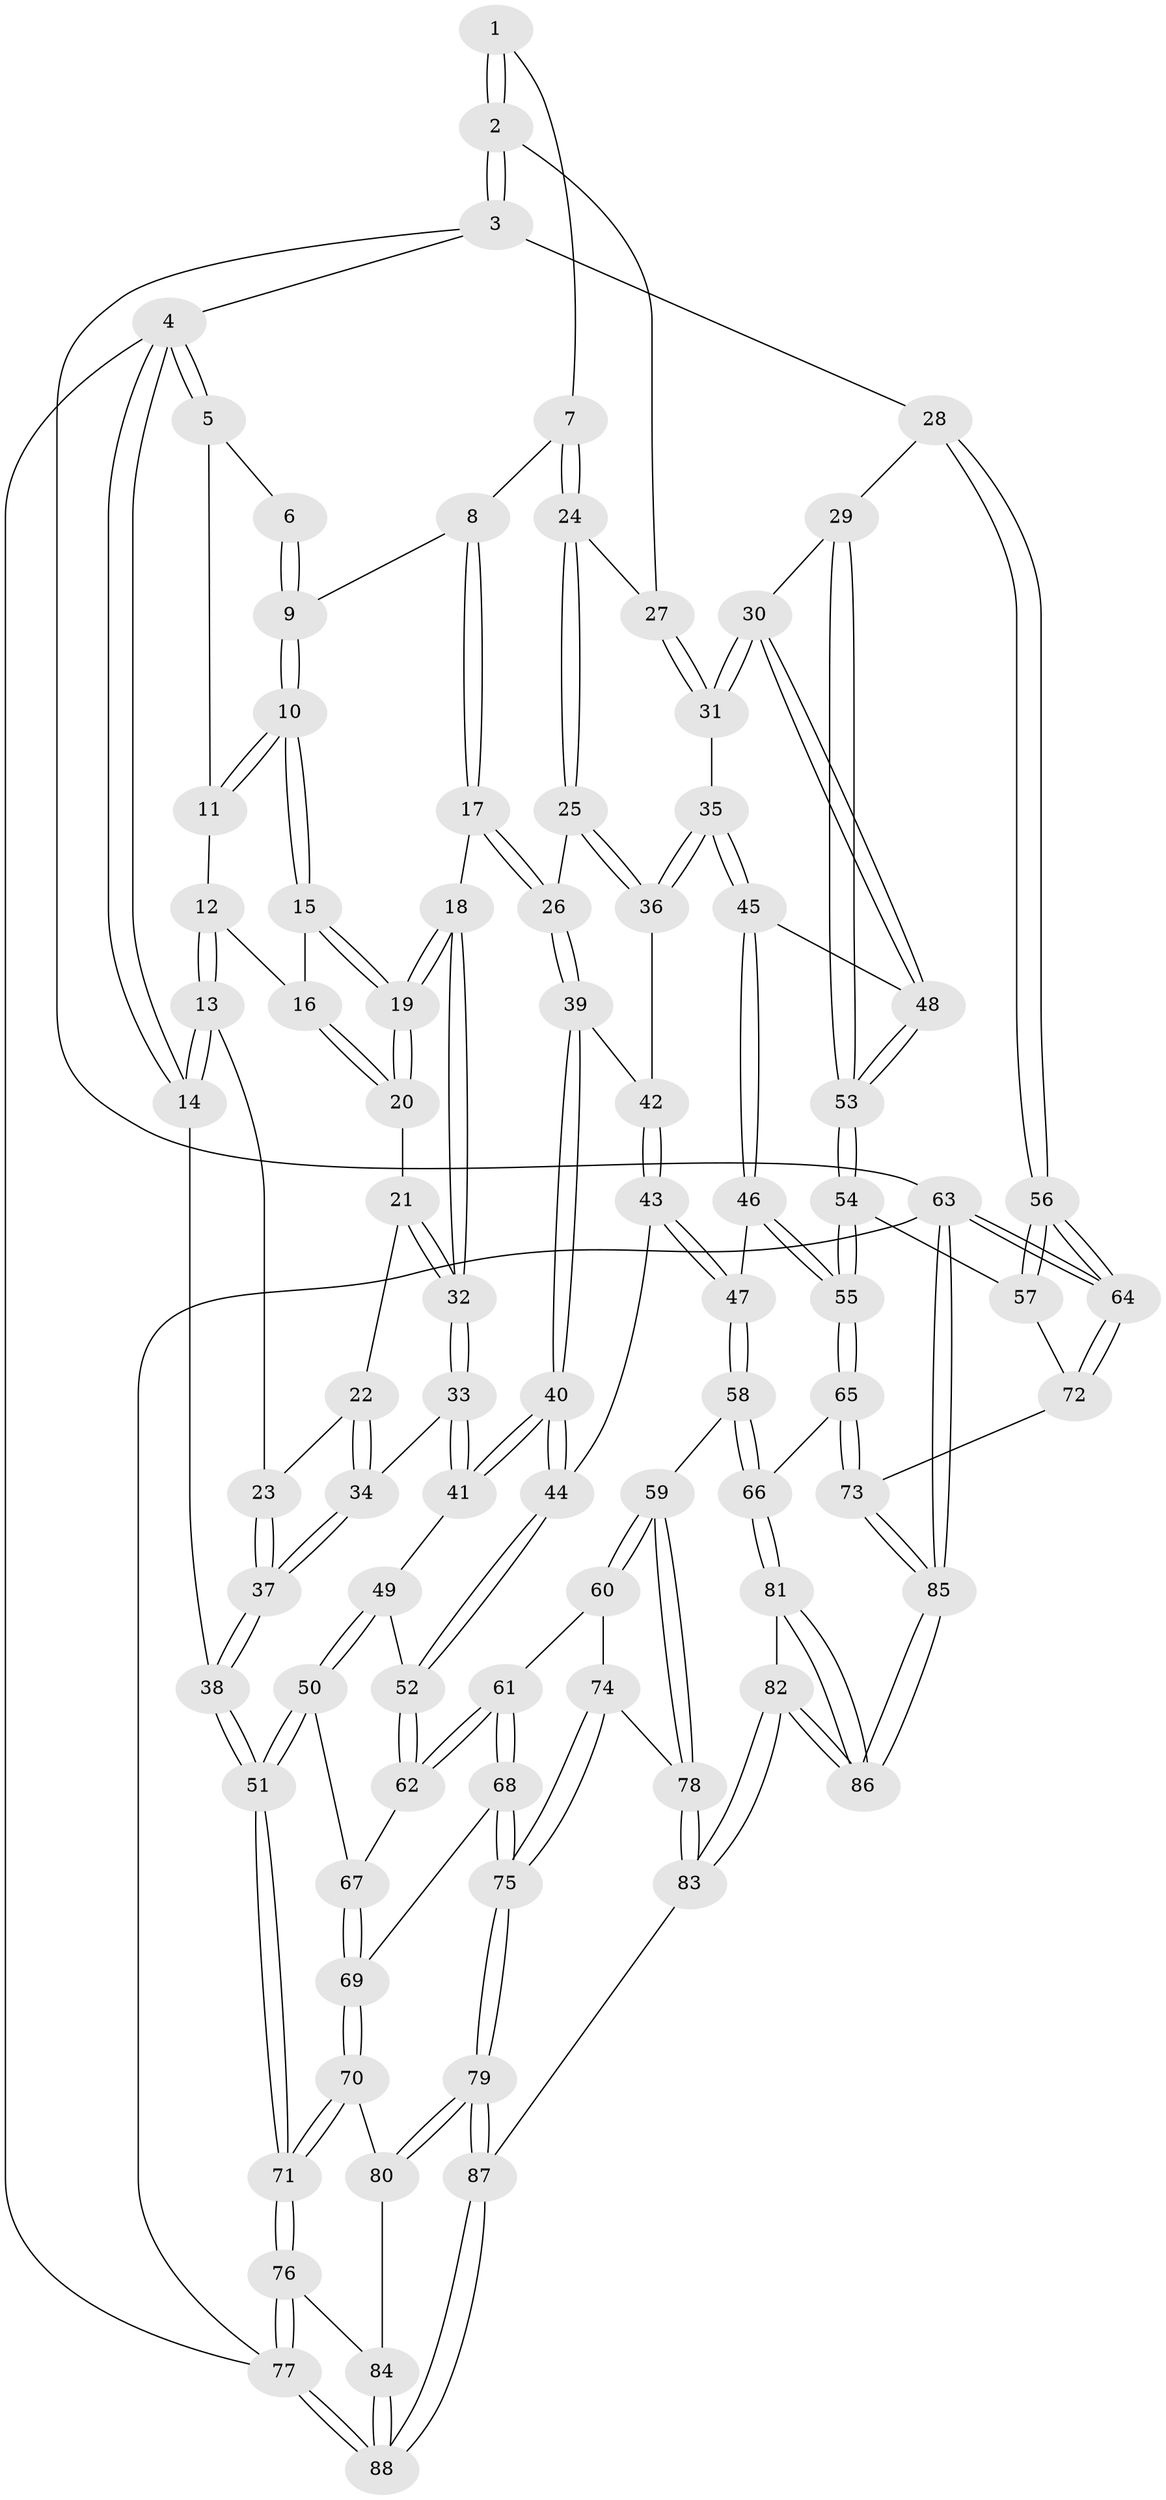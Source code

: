 // Generated by graph-tools (version 1.1) at 2025/16/03/09/25 04:16:46]
// undirected, 88 vertices, 217 edges
graph export_dot {
graph [start="1"]
  node [color=gray90,style=filled];
  1 [pos="+0.5588942045652464+0"];
  2 [pos="+1+0"];
  3 [pos="+1+0"];
  4 [pos="+0+0"];
  5 [pos="+0.05092712771127353+0"];
  6 [pos="+0.3066551234027041+0"];
  7 [pos="+0.5567491218809029+0.09514077750114495"];
  8 [pos="+0.3801457169940539+0.08527436349806616"];
  9 [pos="+0.3285580899311007+0.02060942212593302"];
  10 [pos="+0.20422959027645524+0.11907769217037091"];
  11 [pos="+0.10218829376787103+0.03690404669050722"];
  12 [pos="+0.045798531731628477+0.11908463129910993"];
  13 [pos="+0+0.17726658060513575"];
  14 [pos="+0+0.18483903519190986"];
  15 [pos="+0.20337829621266093+0.12792751285245899"];
  16 [pos="+0.09537858855544545+0.16968788218422304"];
  17 [pos="+0.35531152372721936+0.25550173476522725"];
  18 [pos="+0.2624533877060439+0.2677794793318347"];
  19 [pos="+0.22148885198068488+0.19981192911366105"];
  20 [pos="+0.09885704256058181+0.2133858383000649"];
  21 [pos="+0.09647216613433615+0.21832954871184998"];
  22 [pos="+0.08296102631450555+0.23484373519162308"];
  23 [pos="+0.03263570797796819+0.23817851090314268"];
  24 [pos="+0.594027201770194+0.14215528548351847"];
  25 [pos="+0.5912473264202933+0.18267203869772827"];
  26 [pos="+0.39609691099348066+0.28166341865536354"];
  27 [pos="+0.8431330834199127+0.03513397430093529"];
  28 [pos="+1+0.35652421331578654"];
  29 [pos="+1+0.3670360264463443"];
  30 [pos="+1+0.3648963487780232"];
  31 [pos="+0.8327514624880904+0.25201263851540584"];
  32 [pos="+0.23431060326806666+0.3016458863234841"];
  33 [pos="+0.18106769259991215+0.3809356570674597"];
  34 [pos="+0.14311559338944646+0.3799035062518321"];
  35 [pos="+0.6915508108141285+0.3478824986942567"];
  36 [pos="+0.6728955187499424+0.3365237631810591"];
  37 [pos="+0.057089798773825154+0.4042190945938526"];
  38 [pos="+0+0.5325643720080221"];
  39 [pos="+0.39722442867222846+0.28465002229172337"];
  40 [pos="+0.360545191892489+0.4718853405721443"];
  41 [pos="+0.188897085446927+0.39280345581638826"];
  42 [pos="+0.5189269411306916+0.38757893394929177"];
  43 [pos="+0.45393753195792236+0.54710664465036"];
  44 [pos="+0.4067042710679576+0.5525246286256997"];
  45 [pos="+0.7299202571250906+0.4735394367476851"];
  46 [pos="+0.68449179296641+0.5322461413437845"];
  47 [pos="+0.5955638041241674+0.6071284588488128"];
  48 [pos="+0.7868501363060603+0.4882520849177368"];
  49 [pos="+0.19131905974835972+0.45349130369192886"];
  50 [pos="+0.11479934515873248+0.6638085876865243"];
  51 [pos="+0+0.7103307486538055"];
  52 [pos="+0.3206818520392999+0.6446917811790118"];
  53 [pos="+0.8916484745433159+0.6157643275614039"];
  54 [pos="+0.9114952008210194+0.6812677383249205"];
  55 [pos="+0.8351761663597879+0.7404123414354289"];
  56 [pos="+1+0.7119183389282545"];
  57 [pos="+1+0.6987317058512145"];
  58 [pos="+0.6160043100900642+0.7670690532934935"];
  59 [pos="+0.6001603494465934+0.7778634526645813"];
  60 [pos="+0.4008234497858596+0.7480569121757897"];
  61 [pos="+0.33076501667196445+0.7049673192436684"];
  62 [pos="+0.3117317663574742+0.6595138036421636"];
  63 [pos="+1+1"];
  64 [pos="+1+0.9679511066289572"];
  65 [pos="+0.7876986289181915+0.7994849810410078"];
  66 [pos="+0.7272217027815043+0.8117738239821054"];
  67 [pos="+0.1571065495708765+0.6697646110831861"];
  68 [pos="+0.3026922914741504+0.8205217806893403"];
  69 [pos="+0.21364265063205903+0.8556596071133897"];
  70 [pos="+0.1979256637660635+0.8742623003906066"];
  71 [pos="+0+0.7217289678423969"];
  72 [pos="+0.9441434831756395+0.8396685937683477"];
  73 [pos="+0.8651924133316304+0.8796959296132426"];
  74 [pos="+0.4187595114760624+0.8398579785569035"];
  75 [pos="+0.35762776419636705+0.9323690262757796"];
  76 [pos="+0+0.8602060346554771"];
  77 [pos="+0+1"];
  78 [pos="+0.5455759502195832+0.8668083270425238"];
  79 [pos="+0.37422558067604217+1"];
  80 [pos="+0.19806175306726542+0.8758880593977734"];
  81 [pos="+0.717559931109748+0.9103041521276607"];
  82 [pos="+0.48397369388131445+1"];
  83 [pos="+0.4438374267462428+1"];
  84 [pos="+0.15620017637890096+0.9496480477982737"];
  85 [pos="+1+1"];
  86 [pos="+1+1"];
  87 [pos="+0.41115650877731813+1"];
  88 [pos="+0.2942245235254513+1"];
  1 -- 2;
  1 -- 2;
  1 -- 7;
  2 -- 3;
  2 -- 3;
  2 -- 27;
  3 -- 4;
  3 -- 28;
  3 -- 63;
  4 -- 5;
  4 -- 5;
  4 -- 14;
  4 -- 14;
  4 -- 77;
  5 -- 6;
  5 -- 11;
  6 -- 9;
  6 -- 9;
  7 -- 8;
  7 -- 24;
  7 -- 24;
  8 -- 9;
  8 -- 17;
  8 -- 17;
  9 -- 10;
  9 -- 10;
  10 -- 11;
  10 -- 11;
  10 -- 15;
  10 -- 15;
  11 -- 12;
  12 -- 13;
  12 -- 13;
  12 -- 16;
  13 -- 14;
  13 -- 14;
  13 -- 23;
  14 -- 38;
  15 -- 16;
  15 -- 19;
  15 -- 19;
  16 -- 20;
  16 -- 20;
  17 -- 18;
  17 -- 26;
  17 -- 26;
  18 -- 19;
  18 -- 19;
  18 -- 32;
  18 -- 32;
  19 -- 20;
  19 -- 20;
  20 -- 21;
  21 -- 22;
  21 -- 32;
  21 -- 32;
  22 -- 23;
  22 -- 34;
  22 -- 34;
  23 -- 37;
  23 -- 37;
  24 -- 25;
  24 -- 25;
  24 -- 27;
  25 -- 26;
  25 -- 36;
  25 -- 36;
  26 -- 39;
  26 -- 39;
  27 -- 31;
  27 -- 31;
  28 -- 29;
  28 -- 56;
  28 -- 56;
  29 -- 30;
  29 -- 53;
  29 -- 53;
  30 -- 31;
  30 -- 31;
  30 -- 48;
  30 -- 48;
  31 -- 35;
  32 -- 33;
  32 -- 33;
  33 -- 34;
  33 -- 41;
  33 -- 41;
  34 -- 37;
  34 -- 37;
  35 -- 36;
  35 -- 36;
  35 -- 45;
  35 -- 45;
  36 -- 42;
  37 -- 38;
  37 -- 38;
  38 -- 51;
  38 -- 51;
  39 -- 40;
  39 -- 40;
  39 -- 42;
  40 -- 41;
  40 -- 41;
  40 -- 44;
  40 -- 44;
  41 -- 49;
  42 -- 43;
  42 -- 43;
  43 -- 44;
  43 -- 47;
  43 -- 47;
  44 -- 52;
  44 -- 52;
  45 -- 46;
  45 -- 46;
  45 -- 48;
  46 -- 47;
  46 -- 55;
  46 -- 55;
  47 -- 58;
  47 -- 58;
  48 -- 53;
  48 -- 53;
  49 -- 50;
  49 -- 50;
  49 -- 52;
  50 -- 51;
  50 -- 51;
  50 -- 67;
  51 -- 71;
  51 -- 71;
  52 -- 62;
  52 -- 62;
  53 -- 54;
  53 -- 54;
  54 -- 55;
  54 -- 55;
  54 -- 57;
  55 -- 65;
  55 -- 65;
  56 -- 57;
  56 -- 57;
  56 -- 64;
  56 -- 64;
  57 -- 72;
  58 -- 59;
  58 -- 66;
  58 -- 66;
  59 -- 60;
  59 -- 60;
  59 -- 78;
  59 -- 78;
  60 -- 61;
  60 -- 74;
  61 -- 62;
  61 -- 62;
  61 -- 68;
  61 -- 68;
  62 -- 67;
  63 -- 64;
  63 -- 64;
  63 -- 85;
  63 -- 85;
  63 -- 77;
  64 -- 72;
  64 -- 72;
  65 -- 66;
  65 -- 73;
  65 -- 73;
  66 -- 81;
  66 -- 81;
  67 -- 69;
  67 -- 69;
  68 -- 69;
  68 -- 75;
  68 -- 75;
  69 -- 70;
  69 -- 70;
  70 -- 71;
  70 -- 71;
  70 -- 80;
  71 -- 76;
  71 -- 76;
  72 -- 73;
  73 -- 85;
  73 -- 85;
  74 -- 75;
  74 -- 75;
  74 -- 78;
  75 -- 79;
  75 -- 79;
  76 -- 77;
  76 -- 77;
  76 -- 84;
  77 -- 88;
  77 -- 88;
  78 -- 83;
  78 -- 83;
  79 -- 80;
  79 -- 80;
  79 -- 87;
  79 -- 87;
  80 -- 84;
  81 -- 82;
  81 -- 86;
  81 -- 86;
  82 -- 83;
  82 -- 83;
  82 -- 86;
  82 -- 86;
  83 -- 87;
  84 -- 88;
  84 -- 88;
  85 -- 86;
  85 -- 86;
  87 -- 88;
  87 -- 88;
}
